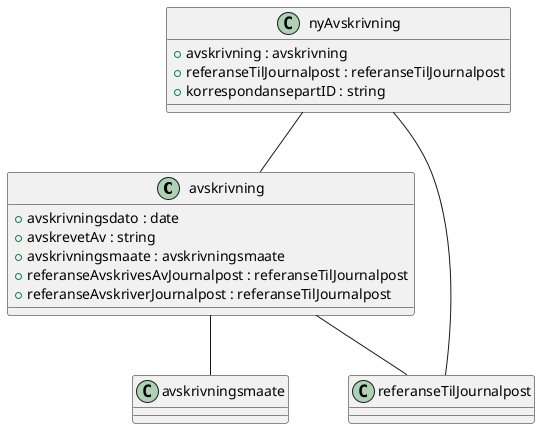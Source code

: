 @startuml

class avskrivning {
    +avskrivningsdato : date
    +avskrevetAv : string
    +avskrivningsmaate : avskrivningsmaate
    +referanseAvskrivesAvJournalpost : referanseTilJournalpost
    +referanseAvskriverJournalpost : referanseTilJournalpost
}
avskrivning -- avskrivningsmaate
avskrivning -- referanseTilJournalpost
class nyAvskrivning {
    +avskrivning : avskrivning
    +referanseTilJournalpost : referanseTilJournalpost
    +korrespondansepartID : string
}
nyAvskrivning -- avskrivning
nyAvskrivning -- referanseTilJournalpost

@enduml
